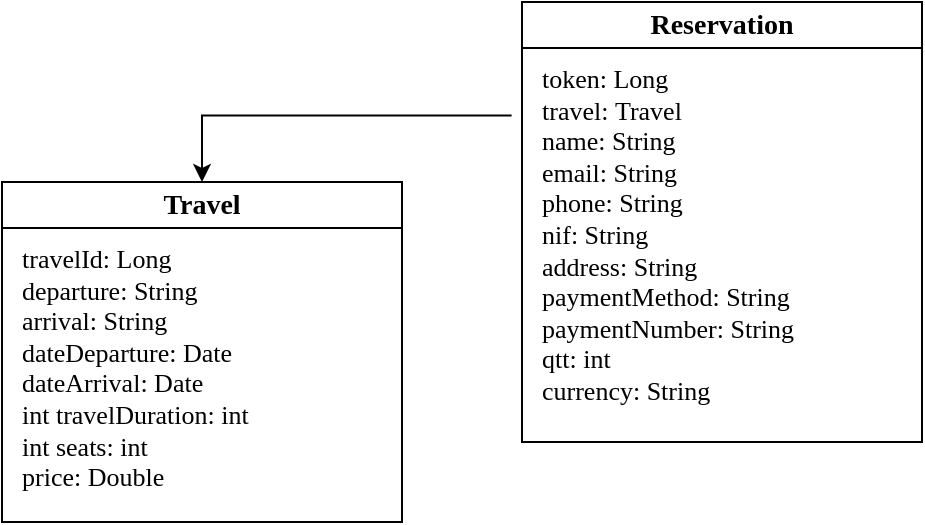 <mxfile version="23.1.5" type="device">
  <diagram id="C5RBs43oDa-KdzZeNtuy" name="Page-1">
    <mxGraphModel dx="1050" dy="629" grid="1" gridSize="10" guides="1" tooltips="1" connect="1" arrows="1" fold="1" page="1" pageScale="1" pageWidth="827" pageHeight="1169" math="0" shadow="0">
      <root>
        <mxCell id="WIyWlLk6GJQsqaUBKTNV-0" />
        <mxCell id="WIyWlLk6GJQsqaUBKTNV-1" parent="WIyWlLk6GJQsqaUBKTNV-0" />
        <mxCell id="-ml44grX_zueFNCGRoyN-1" value="Travel" style="swimlane;whiteSpace=wrap;html=1;rounded=0;shadow=0;strokeColor=default;strokeWidth=1;align=center;verticalAlign=middle;fontFamily=Tahoma;fontSize=14;fontColor=default;fontStyle=1;fillColor=default;" vertex="1" parent="WIyWlLk6GJQsqaUBKTNV-1">
          <mxGeometry x="280" y="210" width="200" height="170" as="geometry" />
        </mxCell>
        <mxCell id="-ml44grX_zueFNCGRoyN-3" value="&lt;div style=&quot;font-size: 13px;&quot;&gt;&lt;span style=&quot;font-size: 13px;&quot;&gt;&lt;span style=&quot;font-size: 13px;&quot;&gt;travelId: Long&lt;/span&gt;&lt;/span&gt;&lt;/div&gt;&lt;div style=&quot;font-size: 13px;&quot;&gt;&lt;span style=&quot;font-size: 13px;&quot;&gt;&lt;span style=&quot;font-size: 13px;&quot;&gt;departure: String&lt;/span&gt;&lt;/span&gt;&lt;/div&gt;&lt;div style=&quot;font-size: 13px;&quot;&gt;&lt;span style=&quot;font-size: 13px;&quot;&gt;&lt;span style=&quot;font-size: 13px;&quot;&gt;arrival: String&lt;/span&gt;&lt;/span&gt;&lt;/div&gt;&lt;div style=&quot;font-size: 13px;&quot;&gt;&lt;span style=&quot;font-size: 13px;&quot;&gt;&lt;span style=&quot;font-size: 13px;&quot;&gt;dateDeparture: Date&lt;/span&gt;&lt;/span&gt;&lt;/div&gt;&lt;div style=&quot;font-size: 13px;&quot;&gt;&lt;span style=&quot;font-size: 13px;&quot;&gt;&lt;span style=&quot;font-size: 13px;&quot;&gt;dateArrival: Date&lt;/span&gt;&lt;/span&gt;&lt;/div&gt;&lt;div style=&quot;font-size: 13px;&quot;&gt;&lt;span style=&quot;font-size: 13px;&quot;&gt;&lt;span style=&quot;font-size: 13px;&quot;&gt;int travelDuration: int&lt;/span&gt;&lt;/span&gt;&lt;/div&gt;&lt;div style=&quot;font-size: 13px;&quot;&gt;&lt;span style=&quot;font-size: 13px;&quot;&gt;&lt;span style=&quot;font-size: 13px;&quot;&gt;int seats: int&lt;/span&gt;&lt;/span&gt;&lt;/div&gt;&lt;div style=&quot;font-size: 13px;&quot;&gt;&lt;span style=&quot;font-size: 13px;&quot;&gt;&lt;span style=&quot;font-size: 13px;&quot;&gt;price: Double&lt;/span&gt;&lt;/span&gt;&lt;/div&gt;" style="text;html=1;align=left;verticalAlign=top;whiteSpace=wrap;rounded=0;fontFamily=Tahoma;fontSize=13;fontColor=default;fontStyle=0;spacingTop=0;spacing=0;spacingBottom=4;spacingLeft=10;" vertex="1" parent="-ml44grX_zueFNCGRoyN-1">
          <mxGeometry y="26" width="200" height="134" as="geometry" />
        </mxCell>
        <mxCell id="-ml44grX_zueFNCGRoyN-6" style="edgeStyle=orthogonalEdgeStyle;rounded=0;orthogonalLoop=1;jettySize=auto;html=1;entryX=0.5;entryY=0;entryDx=0;entryDy=0;fontFamily=Helvetica;fontSize=12;fontColor=default;fontStyle=2;exitX=-0.026;exitY=0.167;exitDx=0;exitDy=0;exitPerimeter=0;" edge="1" parent="WIyWlLk6GJQsqaUBKTNV-1" source="-ml44grX_zueFNCGRoyN-5" target="-ml44grX_zueFNCGRoyN-1">
          <mxGeometry relative="1" as="geometry">
            <Array as="points">
              <mxPoint x="380" y="177" />
            </Array>
          </mxGeometry>
        </mxCell>
        <mxCell id="-ml44grX_zueFNCGRoyN-4" value="Reservation" style="swimlane;whiteSpace=wrap;html=1;rounded=0;shadow=0;strokeColor=default;strokeWidth=1;align=center;verticalAlign=middle;fontFamily=Tahoma;fontSize=14;fontColor=default;fontStyle=1;fillColor=default;startSize=23;" vertex="1" parent="WIyWlLk6GJQsqaUBKTNV-1">
          <mxGeometry x="540" y="120" width="200" height="220" as="geometry" />
        </mxCell>
        <mxCell id="-ml44grX_zueFNCGRoyN-5" value="&lt;div style=&quot;&quot;&gt;&lt;div style=&quot;&quot;&gt;token:&amp;nbsp;Long&lt;span style=&quot;background-color: initial;&quot;&gt;&amp;nbsp;&lt;/span&gt;&lt;/div&gt;&lt;div style=&quot;&quot;&gt;travel:&amp;nbsp;&lt;span style=&quot;background-color: initial;&quot;&gt;Travel&lt;/span&gt;&lt;/div&gt;&lt;div style=&quot;&quot;&gt;name:&amp;nbsp;String&lt;/div&gt;&lt;div style=&quot;&quot;&gt;email:&amp;nbsp;String&lt;span style=&quot;background-color: initial;&quot;&gt;&amp;nbsp;&lt;/span&gt;&lt;/div&gt;&lt;div style=&quot;&quot;&gt;phone:&amp;nbsp;String&lt;/div&gt;&lt;div style=&quot;&quot;&gt;nif:&amp;nbsp;String&lt;/div&gt;&lt;div style=&quot;&quot;&gt;address:&amp;nbsp;String&lt;/div&gt;&lt;div style=&quot;&quot;&gt;paymentMethod:&amp;nbsp;String&lt;/div&gt;&lt;div style=&quot;&quot;&gt;paymentNumber:&amp;nbsp;String&lt;/div&gt;&lt;div style=&quot;&quot;&gt;qtt: int&lt;/div&gt;&lt;div style=&quot;&quot;&gt;currency:&amp;nbsp;String&lt;/div&gt;&lt;div style=&quot;font-size: 13px;&quot;&gt;&lt;br&gt;&lt;/div&gt;&lt;/div&gt;" style="text;html=1;align=left;verticalAlign=top;whiteSpace=wrap;rounded=0;fontFamily=Tahoma;fontSize=13;fontColor=default;fontStyle=0;spacingTop=0;spacing=0;spacingBottom=4;spacingLeft=10;" vertex="1" parent="-ml44grX_zueFNCGRoyN-4">
          <mxGeometry y="26" width="200" height="184" as="geometry" />
        </mxCell>
      </root>
    </mxGraphModel>
  </diagram>
</mxfile>
